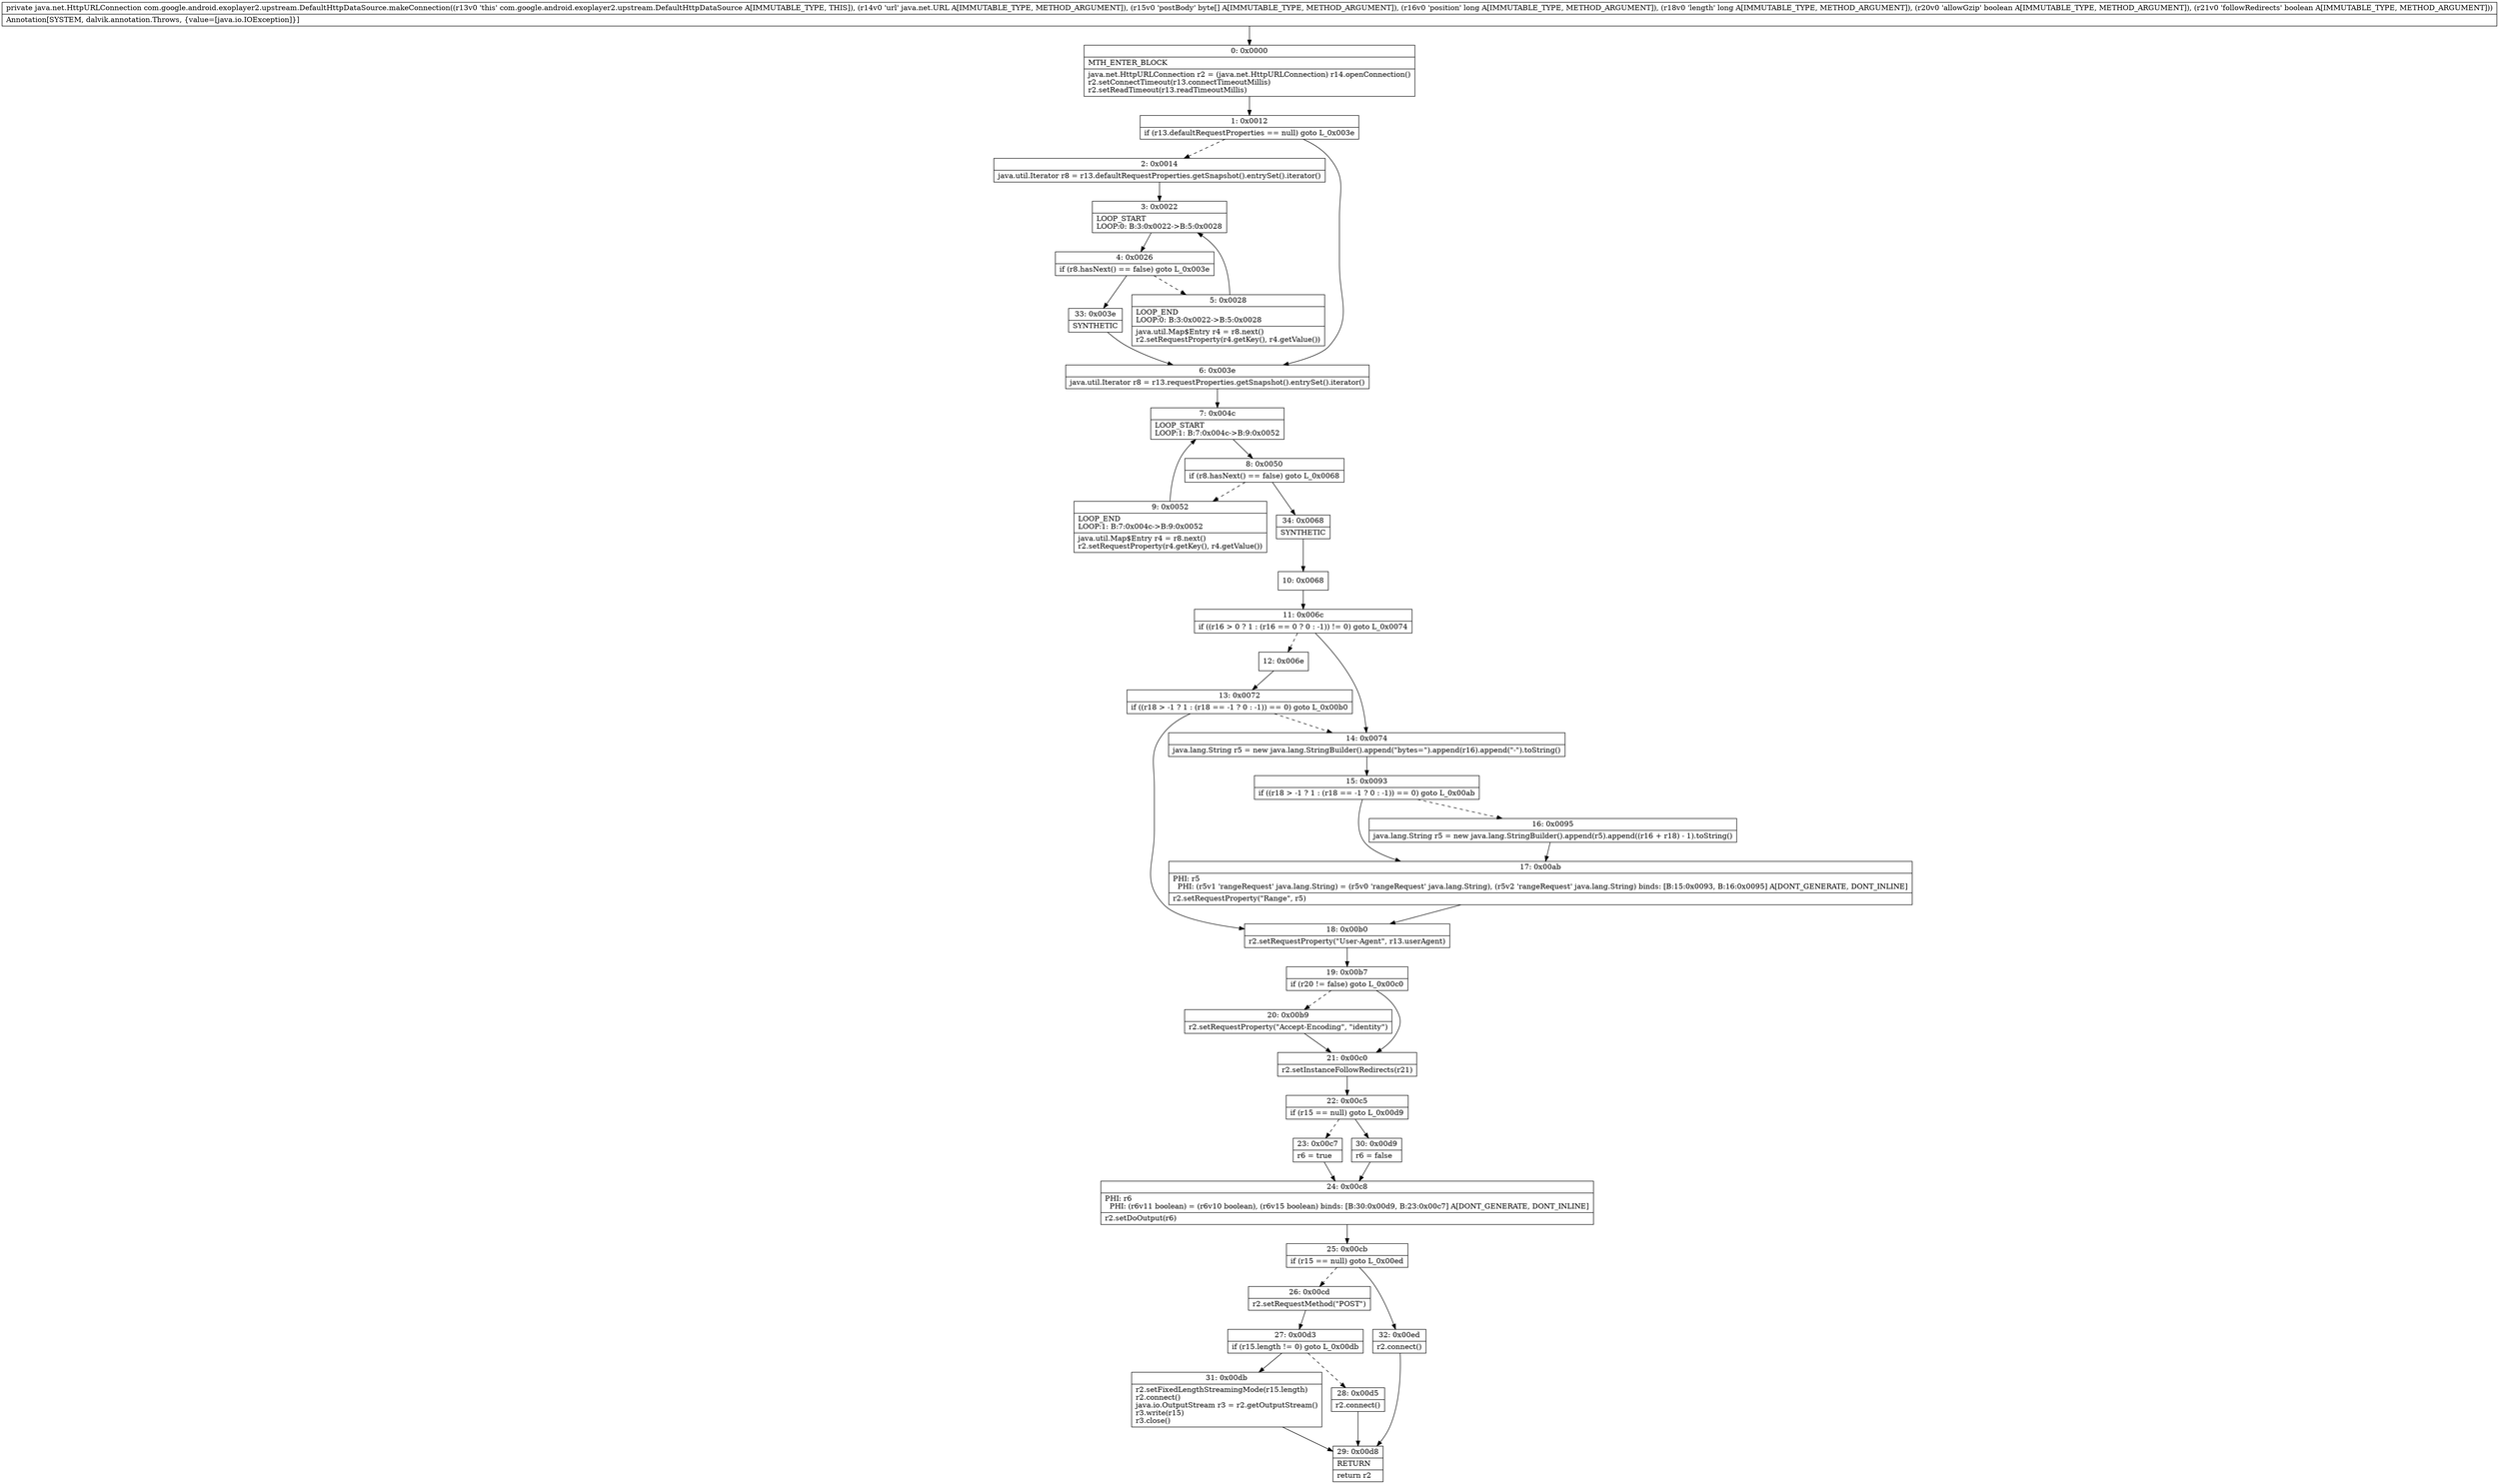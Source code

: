 digraph "CFG forcom.google.android.exoplayer2.upstream.DefaultHttpDataSource.makeConnection(Ljava\/net\/URL;[BJJZZ)Ljava\/net\/HttpURLConnection;" {
Node_0 [shape=record,label="{0\:\ 0x0000|MTH_ENTER_BLOCK\l|java.net.HttpURLConnection r2 = (java.net.HttpURLConnection) r14.openConnection()\lr2.setConnectTimeout(r13.connectTimeoutMillis)\lr2.setReadTimeout(r13.readTimeoutMillis)\l}"];
Node_1 [shape=record,label="{1\:\ 0x0012|if (r13.defaultRequestProperties == null) goto L_0x003e\l}"];
Node_2 [shape=record,label="{2\:\ 0x0014|java.util.Iterator r8 = r13.defaultRequestProperties.getSnapshot().entrySet().iterator()\l}"];
Node_3 [shape=record,label="{3\:\ 0x0022|LOOP_START\lLOOP:0: B:3:0x0022\-\>B:5:0x0028\l}"];
Node_4 [shape=record,label="{4\:\ 0x0026|if (r8.hasNext() == false) goto L_0x003e\l}"];
Node_5 [shape=record,label="{5\:\ 0x0028|LOOP_END\lLOOP:0: B:3:0x0022\-\>B:5:0x0028\l|java.util.Map$Entry r4 = r8.next()\lr2.setRequestProperty(r4.getKey(), r4.getValue())\l}"];
Node_6 [shape=record,label="{6\:\ 0x003e|java.util.Iterator r8 = r13.requestProperties.getSnapshot().entrySet().iterator()\l}"];
Node_7 [shape=record,label="{7\:\ 0x004c|LOOP_START\lLOOP:1: B:7:0x004c\-\>B:9:0x0052\l}"];
Node_8 [shape=record,label="{8\:\ 0x0050|if (r8.hasNext() == false) goto L_0x0068\l}"];
Node_9 [shape=record,label="{9\:\ 0x0052|LOOP_END\lLOOP:1: B:7:0x004c\-\>B:9:0x0052\l|java.util.Map$Entry r4 = r8.next()\lr2.setRequestProperty(r4.getKey(), r4.getValue())\l}"];
Node_10 [shape=record,label="{10\:\ 0x0068}"];
Node_11 [shape=record,label="{11\:\ 0x006c|if ((r16 \> 0 ? 1 : (r16 == 0 ? 0 : \-1)) != 0) goto L_0x0074\l}"];
Node_12 [shape=record,label="{12\:\ 0x006e}"];
Node_13 [shape=record,label="{13\:\ 0x0072|if ((r18 \> \-1 ? 1 : (r18 == \-1 ? 0 : \-1)) == 0) goto L_0x00b0\l}"];
Node_14 [shape=record,label="{14\:\ 0x0074|java.lang.String r5 = new java.lang.StringBuilder().append(\"bytes=\").append(r16).append(\"\-\").toString()\l}"];
Node_15 [shape=record,label="{15\:\ 0x0093|if ((r18 \> \-1 ? 1 : (r18 == \-1 ? 0 : \-1)) == 0) goto L_0x00ab\l}"];
Node_16 [shape=record,label="{16\:\ 0x0095|java.lang.String r5 = new java.lang.StringBuilder().append(r5).append((r16 + r18) \- 1).toString()\l}"];
Node_17 [shape=record,label="{17\:\ 0x00ab|PHI: r5 \l  PHI: (r5v1 'rangeRequest' java.lang.String) = (r5v0 'rangeRequest' java.lang.String), (r5v2 'rangeRequest' java.lang.String) binds: [B:15:0x0093, B:16:0x0095] A[DONT_GENERATE, DONT_INLINE]\l|r2.setRequestProperty(\"Range\", r5)\l}"];
Node_18 [shape=record,label="{18\:\ 0x00b0|r2.setRequestProperty(\"User\-Agent\", r13.userAgent)\l}"];
Node_19 [shape=record,label="{19\:\ 0x00b7|if (r20 != false) goto L_0x00c0\l}"];
Node_20 [shape=record,label="{20\:\ 0x00b9|r2.setRequestProperty(\"Accept\-Encoding\", \"identity\")\l}"];
Node_21 [shape=record,label="{21\:\ 0x00c0|r2.setInstanceFollowRedirects(r21)\l}"];
Node_22 [shape=record,label="{22\:\ 0x00c5|if (r15 == null) goto L_0x00d9\l}"];
Node_23 [shape=record,label="{23\:\ 0x00c7|r6 = true\l}"];
Node_24 [shape=record,label="{24\:\ 0x00c8|PHI: r6 \l  PHI: (r6v11 boolean) = (r6v10 boolean), (r6v15 boolean) binds: [B:30:0x00d9, B:23:0x00c7] A[DONT_GENERATE, DONT_INLINE]\l|r2.setDoOutput(r6)\l}"];
Node_25 [shape=record,label="{25\:\ 0x00cb|if (r15 == null) goto L_0x00ed\l}"];
Node_26 [shape=record,label="{26\:\ 0x00cd|r2.setRequestMethod(\"POST\")\l}"];
Node_27 [shape=record,label="{27\:\ 0x00d3|if (r15.length != 0) goto L_0x00db\l}"];
Node_28 [shape=record,label="{28\:\ 0x00d5|r2.connect()\l}"];
Node_29 [shape=record,label="{29\:\ 0x00d8|RETURN\l|return r2\l}"];
Node_30 [shape=record,label="{30\:\ 0x00d9|r6 = false\l}"];
Node_31 [shape=record,label="{31\:\ 0x00db|r2.setFixedLengthStreamingMode(r15.length)\lr2.connect()\ljava.io.OutputStream r3 = r2.getOutputStream()\lr3.write(r15)\lr3.close()\l}"];
Node_32 [shape=record,label="{32\:\ 0x00ed|r2.connect()\l}"];
Node_33 [shape=record,label="{33\:\ 0x003e|SYNTHETIC\l}"];
Node_34 [shape=record,label="{34\:\ 0x0068|SYNTHETIC\l}"];
MethodNode[shape=record,label="{private java.net.HttpURLConnection com.google.android.exoplayer2.upstream.DefaultHttpDataSource.makeConnection((r13v0 'this' com.google.android.exoplayer2.upstream.DefaultHttpDataSource A[IMMUTABLE_TYPE, THIS]), (r14v0 'url' java.net.URL A[IMMUTABLE_TYPE, METHOD_ARGUMENT]), (r15v0 'postBody' byte[] A[IMMUTABLE_TYPE, METHOD_ARGUMENT]), (r16v0 'position' long A[IMMUTABLE_TYPE, METHOD_ARGUMENT]), (r18v0 'length' long A[IMMUTABLE_TYPE, METHOD_ARGUMENT]), (r20v0 'allowGzip' boolean A[IMMUTABLE_TYPE, METHOD_ARGUMENT]), (r21v0 'followRedirects' boolean A[IMMUTABLE_TYPE, METHOD_ARGUMENT]))  | Annotation[SYSTEM, dalvik.annotation.Throws, \{value=[java.io.IOException]\}]\l}"];
MethodNode -> Node_0;
Node_0 -> Node_1;
Node_1 -> Node_2[style=dashed];
Node_1 -> Node_6;
Node_2 -> Node_3;
Node_3 -> Node_4;
Node_4 -> Node_5[style=dashed];
Node_4 -> Node_33;
Node_5 -> Node_3;
Node_6 -> Node_7;
Node_7 -> Node_8;
Node_8 -> Node_9[style=dashed];
Node_8 -> Node_34;
Node_9 -> Node_7;
Node_10 -> Node_11;
Node_11 -> Node_12[style=dashed];
Node_11 -> Node_14;
Node_12 -> Node_13;
Node_13 -> Node_14[style=dashed];
Node_13 -> Node_18;
Node_14 -> Node_15;
Node_15 -> Node_16[style=dashed];
Node_15 -> Node_17;
Node_16 -> Node_17;
Node_17 -> Node_18;
Node_18 -> Node_19;
Node_19 -> Node_20[style=dashed];
Node_19 -> Node_21;
Node_20 -> Node_21;
Node_21 -> Node_22;
Node_22 -> Node_23[style=dashed];
Node_22 -> Node_30;
Node_23 -> Node_24;
Node_24 -> Node_25;
Node_25 -> Node_26[style=dashed];
Node_25 -> Node_32;
Node_26 -> Node_27;
Node_27 -> Node_28[style=dashed];
Node_27 -> Node_31;
Node_28 -> Node_29;
Node_30 -> Node_24;
Node_31 -> Node_29;
Node_32 -> Node_29;
Node_33 -> Node_6;
Node_34 -> Node_10;
}

